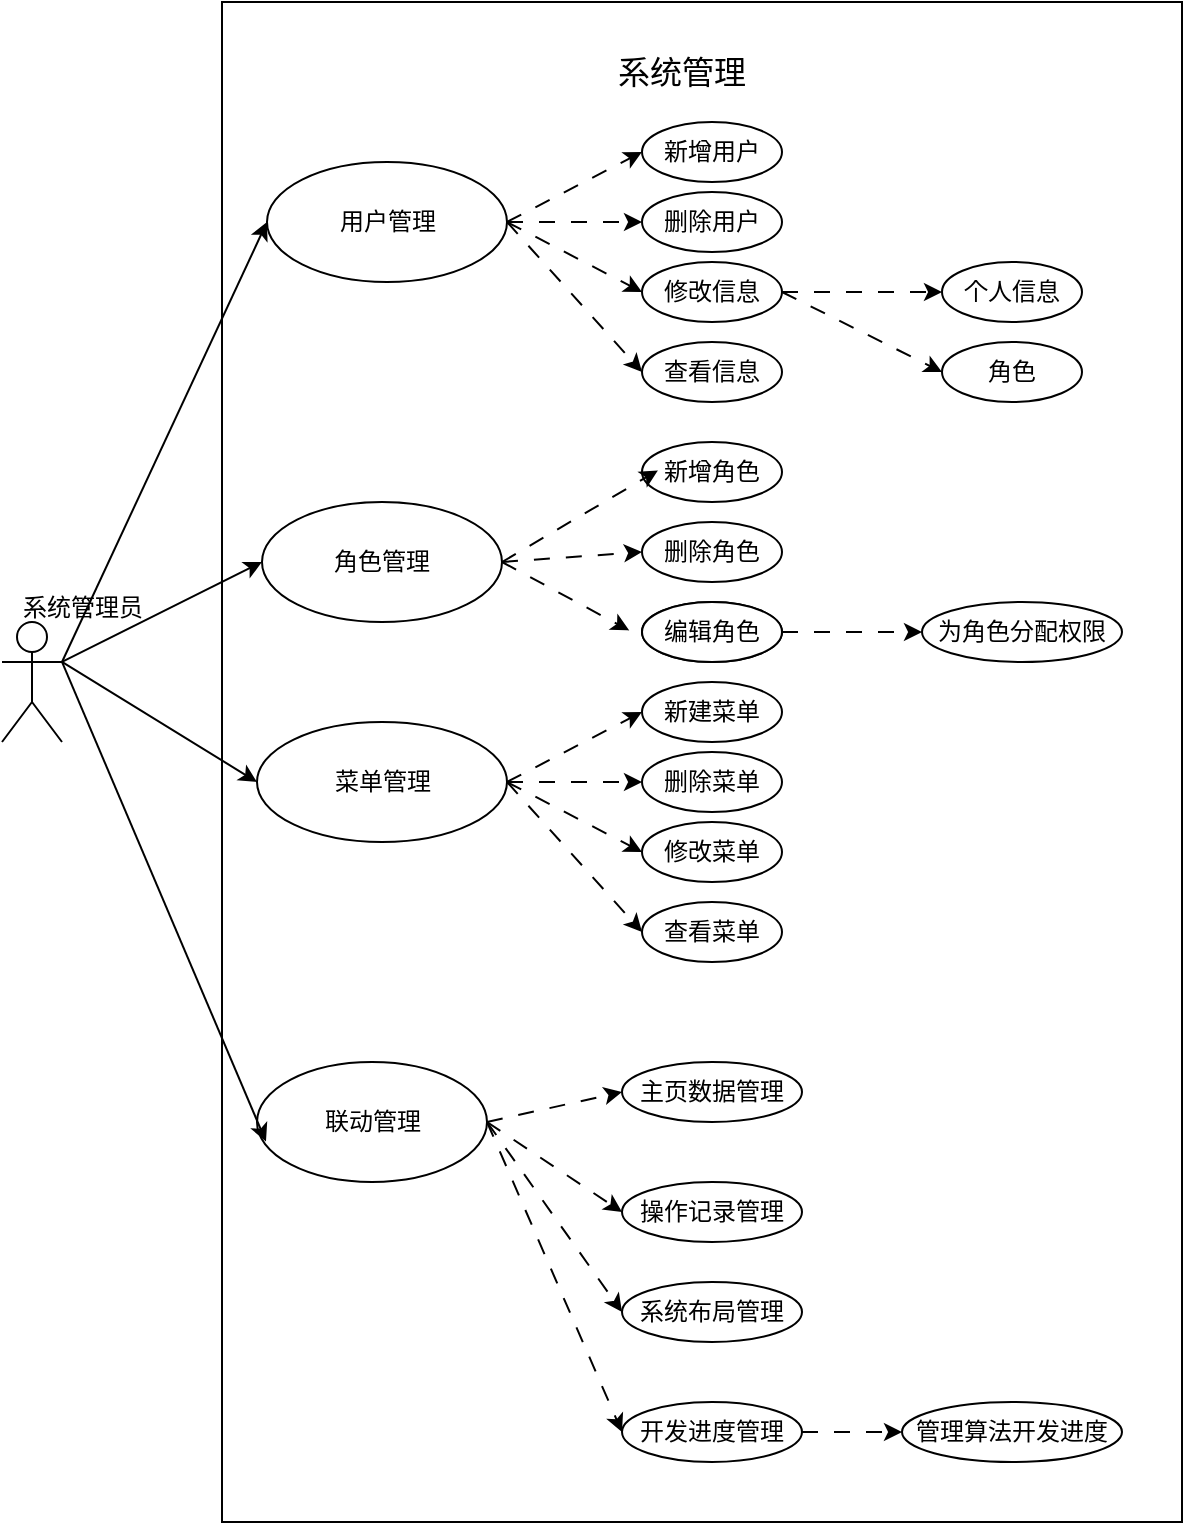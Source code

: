 <mxfile version="27.0.3">
  <diagram name="第 1 页" id="WufN8ZSD-fWfZICvMqBH">
    <mxGraphModel dx="1042" dy="570" grid="1" gridSize="10" guides="1" tooltips="1" connect="1" arrows="1" fold="1" page="1" pageScale="1" pageWidth="827" pageHeight="1169" math="0" shadow="0">
      <root>
        <mxCell id="0" />
        <mxCell id="1" parent="0" />
        <mxCell id="1gW1_2Xmw6-C6PcHhVuD-1" value="&lt;span style=&quot;color: rgba(0, 0, 0, 0); font-family: monospace; font-size: 0px; text-align: start; text-wrap-mode: nowrap;&quot;&gt;%3CmxGraphModel%3E%3Croot%3E%3CmxCell%20id%3D%220%22%2F%3E%3CmxCell%20id%3D%221%22%20parent%3D%220%22%2F%3E%3CmxCell%20id%3D%222%22%20value%3D%22%E7%BC%96%E8%BE%91%E8%A7%92%E8%89%B2%22%20style%3D%22ellipse%3BwhiteSpace%3Dwrap%3Bhtml%3D1%3B%22%20vertex%3D%221%22%20parent%3D%221%22%3E%3CmxGeometry%20x%3D%22390%22%20y%3D%22310%22%20width%3D%2270%22%20height%3D%2230%22%20as%3D%22geometry%22%2F%3E%3C%2FmxCell%3E%3C%2Froot%3E%3C%2FmxGraphModel%3E&lt;/span&gt;" style="rounded=0;whiteSpace=wrap;html=1;" vertex="1" parent="1">
          <mxGeometry x="180" y="10" width="480" height="760" as="geometry" />
        </mxCell>
        <mxCell id="1gW1_2Xmw6-C6PcHhVuD-59" style="rounded=0;orthogonalLoop=1;jettySize=auto;html=1;exitX=1;exitY=0.333;exitDx=0;exitDy=0;exitPerimeter=0;entryX=0;entryY=0.5;entryDx=0;entryDy=0;" edge="1" parent="1" source="1gW1_2Xmw6-C6PcHhVuD-2" target="1gW1_2Xmw6-C6PcHhVuD-3">
          <mxGeometry relative="1" as="geometry" />
        </mxCell>
        <mxCell id="1gW1_2Xmw6-C6PcHhVuD-60" style="rounded=0;orthogonalLoop=1;jettySize=auto;html=1;exitX=1;exitY=0.333;exitDx=0;exitDy=0;exitPerimeter=0;entryX=0;entryY=0.5;entryDx=0;entryDy=0;" edge="1" parent="1" source="1gW1_2Xmw6-C6PcHhVuD-2" target="1gW1_2Xmw6-C6PcHhVuD-4">
          <mxGeometry relative="1" as="geometry" />
        </mxCell>
        <mxCell id="1gW1_2Xmw6-C6PcHhVuD-61" style="rounded=0;orthogonalLoop=1;jettySize=auto;html=1;exitX=1;exitY=0.333;exitDx=0;exitDy=0;exitPerimeter=0;entryX=0;entryY=0.5;entryDx=0;entryDy=0;" edge="1" parent="1" source="1gW1_2Xmw6-C6PcHhVuD-2" target="1gW1_2Xmw6-C6PcHhVuD-5">
          <mxGeometry relative="1" as="geometry" />
        </mxCell>
        <mxCell id="1gW1_2Xmw6-C6PcHhVuD-2" value="Actor" style="shape=umlActor;verticalLabelPosition=bottom;verticalAlign=top;html=1;outlineConnect=0;fontColor=none;noLabel=1;" vertex="1" parent="1">
          <mxGeometry x="70" y="320" width="30" height="60" as="geometry" />
        </mxCell>
        <mxCell id="1gW1_2Xmw6-C6PcHhVuD-14" style="rounded=0;orthogonalLoop=1;jettySize=auto;html=1;exitX=1;exitY=0.5;exitDx=0;exitDy=0;entryX=0;entryY=0.5;entryDx=0;entryDy=0;dashed=1;dashPattern=8 8;" edge="1" parent="1" source="1gW1_2Xmw6-C6PcHhVuD-3" target="1gW1_2Xmw6-C6PcHhVuD-9">
          <mxGeometry relative="1" as="geometry" />
        </mxCell>
        <mxCell id="1gW1_2Xmw6-C6PcHhVuD-17" style="rounded=0;orthogonalLoop=1;jettySize=auto;html=1;exitX=1;exitY=0.5;exitDx=0;exitDy=0;entryX=0;entryY=0.5;entryDx=0;entryDy=0;dashed=1;dashPattern=8 8;" edge="1" parent="1" source="1gW1_2Xmw6-C6PcHhVuD-3" target="1gW1_2Xmw6-C6PcHhVuD-10">
          <mxGeometry relative="1" as="geometry" />
        </mxCell>
        <mxCell id="1gW1_2Xmw6-C6PcHhVuD-18" style="rounded=0;orthogonalLoop=1;jettySize=auto;html=1;exitX=1;exitY=0.5;exitDx=0;exitDy=0;entryX=0;entryY=0.5;entryDx=0;entryDy=0;dashed=1;dashPattern=8 8;" edge="1" parent="1" source="1gW1_2Xmw6-C6PcHhVuD-3" target="1gW1_2Xmw6-C6PcHhVuD-11">
          <mxGeometry relative="1" as="geometry" />
        </mxCell>
        <mxCell id="1gW1_2Xmw6-C6PcHhVuD-19" style="rounded=0;orthogonalLoop=1;jettySize=auto;html=1;exitX=1;exitY=0.5;exitDx=0;exitDy=0;entryX=0;entryY=0.5;entryDx=0;entryDy=0;dashed=1;dashPattern=8 8;" edge="1" parent="1" source="1gW1_2Xmw6-C6PcHhVuD-3" target="1gW1_2Xmw6-C6PcHhVuD-13">
          <mxGeometry relative="1" as="geometry" />
        </mxCell>
        <mxCell id="1gW1_2Xmw6-C6PcHhVuD-3" value="用户管理" style="ellipse;whiteSpace=wrap;html=1;" vertex="1" parent="1">
          <mxGeometry x="202.5" y="90" width="120" height="60" as="geometry" />
        </mxCell>
        <mxCell id="1gW1_2Xmw6-C6PcHhVuD-32" style="rounded=0;orthogonalLoop=1;jettySize=auto;html=1;exitX=1;exitY=0.5;exitDx=0;exitDy=0;entryX=0;entryY=0.5;entryDx=0;entryDy=0;dashed=1;dashPattern=8 8;" edge="1" parent="1" source="1gW1_2Xmw6-C6PcHhVuD-4" target="1gW1_2Xmw6-C6PcHhVuD-28">
          <mxGeometry relative="1" as="geometry" />
        </mxCell>
        <mxCell id="1gW1_2Xmw6-C6PcHhVuD-4" value="角色管理" style="ellipse;whiteSpace=wrap;html=1;" vertex="1" parent="1">
          <mxGeometry x="200" y="260" width="120" height="60" as="geometry" />
        </mxCell>
        <mxCell id="1gW1_2Xmw6-C6PcHhVuD-40" style="rounded=0;orthogonalLoop=1;jettySize=auto;html=1;exitX=1;exitY=0.5;exitDx=0;exitDy=0;entryX=0;entryY=0.5;entryDx=0;entryDy=0;dashed=1;dashPattern=8 8;" edge="1" parent="1" source="1gW1_2Xmw6-C6PcHhVuD-5" target="1gW1_2Xmw6-C6PcHhVuD-36">
          <mxGeometry relative="1" as="geometry" />
        </mxCell>
        <mxCell id="1gW1_2Xmw6-C6PcHhVuD-41" style="rounded=0;orthogonalLoop=1;jettySize=auto;html=1;exitX=1;exitY=0.5;exitDx=0;exitDy=0;entryX=0;entryY=0.5;entryDx=0;entryDy=0;dashed=1;dashPattern=8 8;" edge="1" parent="1" source="1gW1_2Xmw6-C6PcHhVuD-5" target="1gW1_2Xmw6-C6PcHhVuD-37">
          <mxGeometry relative="1" as="geometry" />
        </mxCell>
        <mxCell id="1gW1_2Xmw6-C6PcHhVuD-42" style="rounded=0;orthogonalLoop=1;jettySize=auto;html=1;exitX=1;exitY=0.5;exitDx=0;exitDy=0;entryX=0;entryY=0.5;entryDx=0;entryDy=0;dashed=1;dashPattern=8 8;" edge="1" parent="1" source="1gW1_2Xmw6-C6PcHhVuD-5" target="1gW1_2Xmw6-C6PcHhVuD-38">
          <mxGeometry relative="1" as="geometry" />
        </mxCell>
        <mxCell id="1gW1_2Xmw6-C6PcHhVuD-43" style="rounded=0;orthogonalLoop=1;jettySize=auto;html=1;exitX=1;exitY=0.5;exitDx=0;exitDy=0;entryX=0;entryY=0.5;entryDx=0;entryDy=0;dashed=1;dashPattern=8 8;" edge="1" parent="1" source="1gW1_2Xmw6-C6PcHhVuD-5" target="1gW1_2Xmw6-C6PcHhVuD-39">
          <mxGeometry relative="1" as="geometry" />
        </mxCell>
        <mxCell id="1gW1_2Xmw6-C6PcHhVuD-5" value="菜单管理" style="ellipse;whiteSpace=wrap;html=1;" vertex="1" parent="1">
          <mxGeometry x="197.5" y="370" width="125" height="60" as="geometry" />
        </mxCell>
        <mxCell id="1gW1_2Xmw6-C6PcHhVuD-52" style="rounded=0;orthogonalLoop=1;jettySize=auto;html=1;exitX=1;exitY=0.5;exitDx=0;exitDy=0;entryX=0;entryY=0.5;entryDx=0;entryDy=0;dashed=1;dashPattern=8 8;" edge="1" parent="1" source="1gW1_2Xmw6-C6PcHhVuD-6" target="1gW1_2Xmw6-C6PcHhVuD-44">
          <mxGeometry relative="1" as="geometry" />
        </mxCell>
        <mxCell id="1gW1_2Xmw6-C6PcHhVuD-53" style="rounded=0;orthogonalLoop=1;jettySize=auto;html=1;exitX=1;exitY=0.5;exitDx=0;exitDy=0;entryX=0;entryY=0.5;entryDx=0;entryDy=0;dashed=1;dashPattern=8 8;" edge="1" parent="1" source="1gW1_2Xmw6-C6PcHhVuD-6" target="1gW1_2Xmw6-C6PcHhVuD-46">
          <mxGeometry relative="1" as="geometry" />
        </mxCell>
        <mxCell id="1gW1_2Xmw6-C6PcHhVuD-54" style="rounded=0;orthogonalLoop=1;jettySize=auto;html=1;exitX=1;exitY=0.5;exitDx=0;exitDy=0;entryX=0;entryY=0.5;entryDx=0;entryDy=0;dashed=1;dashPattern=8 8;" edge="1" parent="1" source="1gW1_2Xmw6-C6PcHhVuD-6" target="1gW1_2Xmw6-C6PcHhVuD-49">
          <mxGeometry relative="1" as="geometry" />
        </mxCell>
        <mxCell id="1gW1_2Xmw6-C6PcHhVuD-55" style="rounded=0;orthogonalLoop=1;jettySize=auto;html=1;exitX=1;exitY=0.5;exitDx=0;exitDy=0;entryX=0;entryY=0.5;entryDx=0;entryDy=0;dashed=1;dashPattern=8 8;" edge="1" parent="1" source="1gW1_2Xmw6-C6PcHhVuD-6" target="1gW1_2Xmw6-C6PcHhVuD-48">
          <mxGeometry relative="1" as="geometry" />
        </mxCell>
        <mxCell id="1gW1_2Xmw6-C6PcHhVuD-6" value="联动管理" style="ellipse;whiteSpace=wrap;html=1;" vertex="1" parent="1">
          <mxGeometry x="197.5" y="540" width="115" height="60" as="geometry" />
        </mxCell>
        <mxCell id="1gW1_2Xmw6-C6PcHhVuD-7" value="系统管理" style="text;strokeColor=none;align=center;fillColor=none;html=1;verticalAlign=middle;whiteSpace=wrap;rounded=0;fontSize=16;" vertex="1" parent="1">
          <mxGeometry x="370" y="30" width="80" height="30" as="geometry" />
        </mxCell>
        <mxCell id="1gW1_2Xmw6-C6PcHhVuD-9" value="新增用户" style="ellipse;whiteSpace=wrap;html=1;" vertex="1" parent="1">
          <mxGeometry x="390" y="70" width="70" height="30" as="geometry" />
        </mxCell>
        <mxCell id="1gW1_2Xmw6-C6PcHhVuD-10" value="删除用户" style="ellipse;whiteSpace=wrap;html=1;" vertex="1" parent="1">
          <mxGeometry x="390" y="105" width="70" height="30" as="geometry" />
        </mxCell>
        <mxCell id="1gW1_2Xmw6-C6PcHhVuD-24" style="rounded=0;orthogonalLoop=1;jettySize=auto;html=1;exitX=1;exitY=0.5;exitDx=0;exitDy=0;entryX=0;entryY=0.5;entryDx=0;entryDy=0;dashed=1;dashPattern=8 8;" edge="1" parent="1" source="1gW1_2Xmw6-C6PcHhVuD-11" target="1gW1_2Xmw6-C6PcHhVuD-20">
          <mxGeometry relative="1" as="geometry" />
        </mxCell>
        <mxCell id="1gW1_2Xmw6-C6PcHhVuD-25" style="rounded=0;orthogonalLoop=1;jettySize=auto;html=1;exitX=1;exitY=0.5;exitDx=0;exitDy=0;entryX=0;entryY=0.5;entryDx=0;entryDy=0;dashed=1;dashPattern=8 8;" edge="1" parent="1" source="1gW1_2Xmw6-C6PcHhVuD-11" target="1gW1_2Xmw6-C6PcHhVuD-23">
          <mxGeometry relative="1" as="geometry" />
        </mxCell>
        <mxCell id="1gW1_2Xmw6-C6PcHhVuD-11" value="修改信息" style="ellipse;whiteSpace=wrap;html=1;" vertex="1" parent="1">
          <mxGeometry x="390" y="140" width="70" height="30" as="geometry" />
        </mxCell>
        <mxCell id="1gW1_2Xmw6-C6PcHhVuD-13" value="查看信息" style="ellipse;whiteSpace=wrap;html=1;" vertex="1" parent="1">
          <mxGeometry x="390" y="180" width="70" height="30" as="geometry" />
        </mxCell>
        <mxCell id="1gW1_2Xmw6-C6PcHhVuD-20" value="个人信息" style="ellipse;whiteSpace=wrap;html=1;" vertex="1" parent="1">
          <mxGeometry x="540" y="140" width="70" height="30" as="geometry" />
        </mxCell>
        <mxCell id="1gW1_2Xmw6-C6PcHhVuD-23" value="角色" style="ellipse;whiteSpace=wrap;html=1;" vertex="1" parent="1">
          <mxGeometry x="540" y="180" width="70" height="30" as="geometry" />
        </mxCell>
        <mxCell id="1gW1_2Xmw6-C6PcHhVuD-26" value="新增角色" style="ellipse;whiteSpace=wrap;html=1;" vertex="1" parent="1">
          <mxGeometry x="390" y="230" width="70" height="30" as="geometry" />
        </mxCell>
        <mxCell id="1gW1_2Xmw6-C6PcHhVuD-34" style="rounded=0;orthogonalLoop=1;jettySize=auto;html=1;exitX=1;exitY=0.5;exitDx=0;exitDy=0;entryX=0;entryY=0.5;entryDx=0;entryDy=0;dashed=1;dashPattern=8 8;" edge="1" parent="1" source="1gW1_2Xmw6-C6PcHhVuD-27" target="1gW1_2Xmw6-C6PcHhVuD-29">
          <mxGeometry relative="1" as="geometry" />
        </mxCell>
        <mxCell id="1gW1_2Xmw6-C6PcHhVuD-27" value="编辑角色" style="ellipse;whiteSpace=wrap;html=1;" vertex="1" parent="1">
          <mxGeometry x="390" y="310" width="70" height="30" as="geometry" />
        </mxCell>
        <mxCell id="1gW1_2Xmw6-C6PcHhVuD-28" value="删除角色" style="ellipse;whiteSpace=wrap;html=1;" vertex="1" parent="1">
          <mxGeometry x="390" y="270" width="70" height="30" as="geometry" />
        </mxCell>
        <mxCell id="1gW1_2Xmw6-C6PcHhVuD-29" value="为角色分配权限" style="ellipse;whiteSpace=wrap;html=1;" vertex="1" parent="1">
          <mxGeometry x="530" y="310" width="100" height="30" as="geometry" />
        </mxCell>
        <mxCell id="1gW1_2Xmw6-C6PcHhVuD-31" style="rounded=0;orthogonalLoop=1;jettySize=auto;html=1;exitX=1;exitY=0.5;exitDx=0;exitDy=0;entryX=0.114;entryY=0.473;entryDx=0;entryDy=0;entryPerimeter=0;dashed=1;dashPattern=8 8;" edge="1" parent="1" source="1gW1_2Xmw6-C6PcHhVuD-4" target="1gW1_2Xmw6-C6PcHhVuD-26">
          <mxGeometry relative="1" as="geometry" />
        </mxCell>
        <mxCell id="1gW1_2Xmw6-C6PcHhVuD-33" style="rounded=0;orthogonalLoop=1;jettySize=auto;html=1;exitX=1;exitY=0.5;exitDx=0;exitDy=0;dashed=1;dashPattern=8 8;entryX=-0.091;entryY=0.473;entryDx=0;entryDy=0;entryPerimeter=0;" edge="1" parent="1" source="1gW1_2Xmw6-C6PcHhVuD-4" target="1gW1_2Xmw6-C6PcHhVuD-35">
          <mxGeometry relative="1" as="geometry">
            <mxPoint x="378" y="293" as="targetPoint" />
          </mxGeometry>
        </mxCell>
        <mxCell id="1gW1_2Xmw6-C6PcHhVuD-35" value="编辑角色" style="ellipse;whiteSpace=wrap;html=1;" vertex="1" parent="1">
          <mxGeometry x="390" y="310" width="70" height="30" as="geometry" />
        </mxCell>
        <mxCell id="1gW1_2Xmw6-C6PcHhVuD-36" value="新建菜单" style="ellipse;whiteSpace=wrap;html=1;" vertex="1" parent="1">
          <mxGeometry x="390" y="350" width="70" height="30" as="geometry" />
        </mxCell>
        <mxCell id="1gW1_2Xmw6-C6PcHhVuD-37" value="删除菜单" style="ellipse;whiteSpace=wrap;html=1;" vertex="1" parent="1">
          <mxGeometry x="390" y="385" width="70" height="30" as="geometry" />
        </mxCell>
        <mxCell id="1gW1_2Xmw6-C6PcHhVuD-38" value="修改菜单" style="ellipse;whiteSpace=wrap;html=1;" vertex="1" parent="1">
          <mxGeometry x="390" y="420" width="70" height="30" as="geometry" />
        </mxCell>
        <mxCell id="1gW1_2Xmw6-C6PcHhVuD-39" value="查看菜单" style="ellipse;whiteSpace=wrap;html=1;" vertex="1" parent="1">
          <mxGeometry x="390" y="460" width="70" height="30" as="geometry" />
        </mxCell>
        <mxCell id="1gW1_2Xmw6-C6PcHhVuD-44" value="主页数据管理" style="ellipse;whiteSpace=wrap;html=1;" vertex="1" parent="1">
          <mxGeometry x="380" y="540" width="90" height="30" as="geometry" />
        </mxCell>
        <mxCell id="1gW1_2Xmw6-C6PcHhVuD-46" value="操作记录管理" style="ellipse;whiteSpace=wrap;html=1;" vertex="1" parent="1">
          <mxGeometry x="380" y="600" width="90" height="30" as="geometry" />
        </mxCell>
        <mxCell id="1gW1_2Xmw6-C6PcHhVuD-57" style="rounded=0;orthogonalLoop=1;jettySize=auto;html=1;exitX=1;exitY=0.5;exitDx=0;exitDy=0;entryX=0;entryY=0.5;entryDx=0;entryDy=0;dashed=1;dashPattern=8 8;" edge="1" parent="1" source="1gW1_2Xmw6-C6PcHhVuD-48" target="1gW1_2Xmw6-C6PcHhVuD-56">
          <mxGeometry relative="1" as="geometry" />
        </mxCell>
        <mxCell id="1gW1_2Xmw6-C6PcHhVuD-48" value="开发进度管理" style="ellipse;whiteSpace=wrap;html=1;" vertex="1" parent="1">
          <mxGeometry x="380" y="710" width="90" height="30" as="geometry" />
        </mxCell>
        <mxCell id="1gW1_2Xmw6-C6PcHhVuD-49" value="系统布局管理" style="ellipse;whiteSpace=wrap;html=1;" vertex="1" parent="1">
          <mxGeometry x="380" y="650" width="90" height="30" as="geometry" />
        </mxCell>
        <mxCell id="1gW1_2Xmw6-C6PcHhVuD-56" value="管理算法开发进度" style="ellipse;whiteSpace=wrap;html=1;" vertex="1" parent="1">
          <mxGeometry x="520" y="710" width="110" height="30" as="geometry" />
        </mxCell>
        <mxCell id="1gW1_2Xmw6-C6PcHhVuD-58" value="系统管理员" style="text;html=1;align=center;verticalAlign=middle;resizable=0;points=[];autosize=1;strokeColor=none;fillColor=none;" vertex="1" parent="1">
          <mxGeometry x="70" y="298" width="80" height="30" as="geometry" />
        </mxCell>
        <mxCell id="1gW1_2Xmw6-C6PcHhVuD-62" style="rounded=0;orthogonalLoop=1;jettySize=auto;html=1;exitX=1;exitY=0.333;exitDx=0;exitDy=0;exitPerimeter=0;entryX=0.039;entryY=0.663;entryDx=0;entryDy=0;entryPerimeter=0;" edge="1" parent="1" source="1gW1_2Xmw6-C6PcHhVuD-2" target="1gW1_2Xmw6-C6PcHhVuD-6">
          <mxGeometry relative="1" as="geometry" />
        </mxCell>
      </root>
    </mxGraphModel>
  </diagram>
</mxfile>

